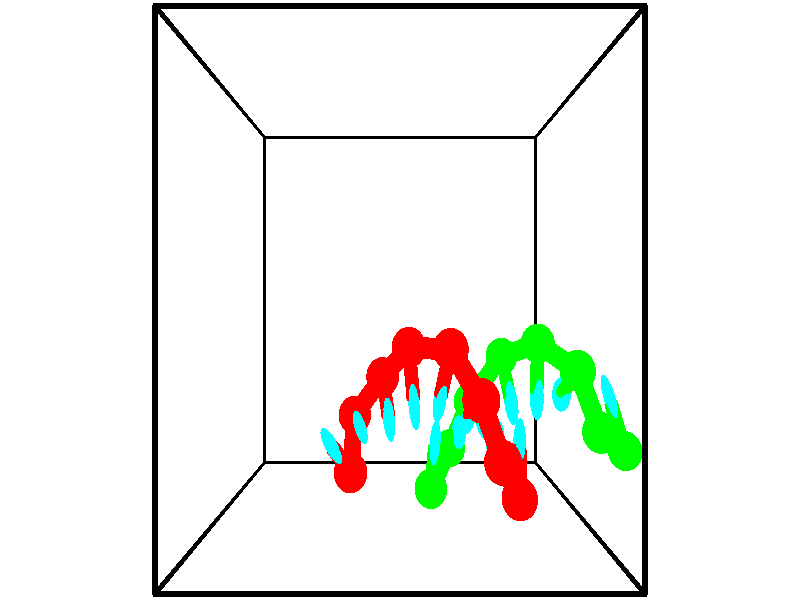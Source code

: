 // switches for output
#declare DRAW_BASES = 1; // possible values are 0, 1; only relevant for DNA ribbons
#declare DRAW_BASES_TYPE = 3; // possible values are 1, 2, 3; only relevant for DNA ribbons
#declare DRAW_FOG = 0; // set to 1 to enable fog

#include "colors.inc"

#include "transforms.inc"
background { rgb <1, 1, 1>}

#default {
   normal{
       ripples 0.25
       frequency 0.20
       turbulence 0.2
       lambda 5
   }
	finish {
		phong 0.1
		phong_size 40.
	}
}

// original window dimensions: 1024x640


// camera settings

camera {
	sky <-0, 1, 0>
	up <-0, 1, 0>
	right 1.6 * <1, 0, 0>
	location <2.5, 2.5, 11.1562>
	look_at <2.5, 2.5, 2.5>
	direction <0, 0, -8.6562>
	angle 67.0682
}


# declare cpy_camera_pos = <2.5, 2.5, 11.1562>;
# if (DRAW_FOG = 1)
fog {
	fog_type 2
	up vnormalize(cpy_camera_pos)
	color rgbt<1,1,1,0.3>
	distance 1e-5
	fog_alt 3e-3
	fog_offset 4
}
# end


// LIGHTS

# declare lum = 6;
global_settings {
	ambient_light rgb lum * <0.05, 0.05, 0.05>
	max_trace_level 15
}# declare cpy_direct_light_amount = 0.25;
light_source
{	1000 * <-1, -1, 1>,
	rgb lum * cpy_direct_light_amount
	parallel
}

light_source
{	1000 * <1, 1, -1>,
	rgb lum * cpy_direct_light_amount
	parallel
}

// strand 0

// nucleotide -1

// particle -1
sphere {
	<1.762730, 0.349570, 2.135618> 0.250000
	pigment { color rgbt <1,0,0,0> }
	no_shadow
}
cylinder {
	<1.631615, 0.596695, 2.421516>,  <1.552945, 0.744970, 2.593055>, 0.100000
	pigment { color rgbt <1,0,0,0> }
	no_shadow
}
cylinder {
	<1.631615, 0.596695, 2.421516>,  <1.762730, 0.349570, 2.135618>, 0.100000
	pigment { color rgbt <1,0,0,0> }
	no_shadow
}

// particle -1
sphere {
	<1.631615, 0.596695, 2.421516> 0.100000
	pigment { color rgbt <1,0,0,0> }
	no_shadow
}
sphere {
	0, 1
	scale<0.080000,0.200000,0.300000>
	matrix <0.858209, 0.511038, -0.048149,
		-0.395009, 0.597618, -0.697725,
		-0.327789, 0.617813, 0.714745,
		1.533278, 0.782039, 2.635940>
	pigment { color rgbt <0,1,1,0> }
	no_shadow
}
cylinder {
	<1.799317, 1.011860, 1.791091>,  <1.762730, 0.349570, 2.135618>, 0.130000
	pigment { color rgbt <1,0,0,0> }
	no_shadow
}

// nucleotide -1

// particle -1
sphere {
	<1.799317, 1.011860, 1.791091> 0.250000
	pigment { color rgbt <1,0,0,0> }
	no_shadow
}
cylinder {
	<1.872601, 0.991196, 2.183777>,  <1.916571, 0.978797, 2.419389>, 0.100000
	pigment { color rgbt <1,0,0,0> }
	no_shadow
}
cylinder {
	<1.872601, 0.991196, 2.183777>,  <1.799317, 1.011860, 1.791091>, 0.100000
	pigment { color rgbt <1,0,0,0> }
	no_shadow
}

// particle -1
sphere {
	<1.872601, 0.991196, 2.183777> 0.100000
	pigment { color rgbt <1,0,0,0> }
	no_shadow
}
sphere {
	0, 1
	scale<0.080000,0.200000,0.300000>
	matrix <0.926703, 0.342374, -0.154926,
		-0.328111, 0.938142, 0.110600,
		0.183209, -0.051661, 0.981716,
		1.927563, 0.975697, 2.478292>
	pigment { color rgbt <0,1,1,0> }
	no_shadow
}
cylinder {
	<2.235697, 1.522874, 1.929504>,  <1.799317, 1.011860, 1.791091>, 0.130000
	pigment { color rgbt <1,0,0,0> }
	no_shadow
}

// nucleotide -1

// particle -1
sphere {
	<2.235697, 1.522874, 1.929504> 0.250000
	pigment { color rgbt <1,0,0,0> }
	no_shadow
}
cylinder {
	<2.295155, 1.261734, 2.226608>,  <2.330829, 1.105050, 2.404871>, 0.100000
	pigment { color rgbt <1,0,0,0> }
	no_shadow
}
cylinder {
	<2.295155, 1.261734, 2.226608>,  <2.235697, 1.522874, 1.929504>, 0.100000
	pigment { color rgbt <1,0,0,0> }
	no_shadow
}

// particle -1
sphere {
	<2.295155, 1.261734, 2.226608> 0.100000
	pigment { color rgbt <1,0,0,0> }
	no_shadow
}
sphere {
	0, 1
	scale<0.080000,0.200000,0.300000>
	matrix <0.986421, 0.044838, -0.157995,
		0.069843, 0.756160, 0.650649,
		0.148643, -0.652849, 0.742761,
		2.339747, 1.065879, 2.449436>
	pigment { color rgbt <0,1,1,0> }
	no_shadow
}
cylinder {
	<2.629158, 1.922896, 2.343887>,  <2.235697, 1.522874, 1.929504>, 0.130000
	pigment { color rgbt <1,0,0,0> }
	no_shadow
}

// nucleotide -1

// particle -1
sphere {
	<2.629158, 1.922896, 2.343887> 0.250000
	pigment { color rgbt <1,0,0,0> }
	no_shadow
}
cylinder {
	<2.671337, 1.528137, 2.392738>,  <2.696645, 1.291282, 2.422049>, 0.100000
	pigment { color rgbt <1,0,0,0> }
	no_shadow
}
cylinder {
	<2.671337, 1.528137, 2.392738>,  <2.629158, 1.922896, 2.343887>, 0.100000
	pigment { color rgbt <1,0,0,0> }
	no_shadow
}

// particle -1
sphere {
	<2.671337, 1.528137, 2.392738> 0.100000
	pigment { color rgbt <1,0,0,0> }
	no_shadow
}
sphere {
	0, 1
	scale<0.080000,0.200000,0.300000>
	matrix <0.994182, 0.101910, -0.034886,
		0.021983, 0.125097, 0.991901,
		0.105448, -0.986897, 0.122129,
		2.702972, 1.232068, 2.429377>
	pigment { color rgbt <0,1,1,0> }
	no_shadow
}
cylinder {
	<3.209007, 1.923972, 2.727364>,  <2.629158, 1.922896, 2.343887>, 0.130000
	pigment { color rgbt <1,0,0,0> }
	no_shadow
}

// nucleotide -1

// particle -1
sphere {
	<3.209007, 1.923972, 2.727364> 0.250000
	pigment { color rgbt <1,0,0,0> }
	no_shadow
}
cylinder {
	<3.133598, 1.568420, 2.560341>,  <3.088353, 1.355090, 2.460127>, 0.100000
	pigment { color rgbt <1,0,0,0> }
	no_shadow
}
cylinder {
	<3.133598, 1.568420, 2.560341>,  <3.209007, 1.923972, 2.727364>, 0.100000
	pigment { color rgbt <1,0,0,0> }
	no_shadow
}

// particle -1
sphere {
	<3.133598, 1.568420, 2.560341> 0.100000
	pigment { color rgbt <1,0,0,0> }
	no_shadow
}
sphere {
	0, 1
	scale<0.080000,0.200000,0.300000>
	matrix <0.978137, -0.131939, -0.160749,
		0.087794, -0.438733, 0.894319,
		-0.188522, -0.888879, -0.417557,
		3.077042, 1.301757, 2.435074>
	pigment { color rgbt <0,1,1,0> }
	no_shadow
}
cylinder {
	<3.576802, 1.389462, 3.162597>,  <3.209007, 1.923972, 2.727364>, 0.130000
	pigment { color rgbt <1,0,0,0> }
	no_shadow
}

// nucleotide -1

// particle -1
sphere {
	<3.576802, 1.389462, 3.162597> 0.250000
	pigment { color rgbt <1,0,0,0> }
	no_shadow
}
cylinder {
	<3.523571, 1.231033, 2.799187>,  <3.491633, 1.135976, 2.581141>, 0.100000
	pigment { color rgbt <1,0,0,0> }
	no_shadow
}
cylinder {
	<3.523571, 1.231033, 2.799187>,  <3.576802, 1.389462, 3.162597>, 0.100000
	pigment { color rgbt <1,0,0,0> }
	no_shadow
}

// particle -1
sphere {
	<3.523571, 1.231033, 2.799187> 0.100000
	pigment { color rgbt <1,0,0,0> }
	no_shadow
}
sphere {
	0, 1
	scale<0.080000,0.200000,0.300000>
	matrix <0.979389, -0.193091, -0.059278,
		-0.151950, -0.897687, 0.413605,
		-0.133076, -0.396072, -0.908525,
		3.483648, 1.112212, 2.526629>
	pigment { color rgbt <0,1,1,0> }
	no_shadow
}
cylinder {
	<3.868498, 0.697950, 3.144673>,  <3.576802, 1.389462, 3.162597>, 0.130000
	pigment { color rgbt <1,0,0,0> }
	no_shadow
}

// nucleotide -1

// particle -1
sphere {
	<3.868498, 0.697950, 3.144673> 0.250000
	pigment { color rgbt <1,0,0,0> }
	no_shadow
}
cylinder {
	<3.866184, 0.782349, 2.753685>,  <3.864796, 0.832988, 2.519092>, 0.100000
	pigment { color rgbt <1,0,0,0> }
	no_shadow
}
cylinder {
	<3.866184, 0.782349, 2.753685>,  <3.868498, 0.697950, 3.144673>, 0.100000
	pigment { color rgbt <1,0,0,0> }
	no_shadow
}

// particle -1
sphere {
	<3.866184, 0.782349, 2.753685> 0.100000
	pigment { color rgbt <1,0,0,0> }
	no_shadow
}
sphere {
	0, 1
	scale<0.080000,0.200000,0.300000>
	matrix <0.882725, -0.458207, -0.104131,
		-0.469855, -0.863439, -0.183602,
		-0.005783, 0.210997, -0.977470,
		3.864449, 0.845648, 2.460444>
	pigment { color rgbt <0,1,1,0> }
	no_shadow
}
cylinder {
	<4.172256, 0.184200, 2.721253>,  <3.868498, 0.697950, 3.144673>, 0.130000
	pigment { color rgbt <1,0,0,0> }
	no_shadow
}

// nucleotide -1

// particle -1
sphere {
	<4.172256, 0.184200, 2.721253> 0.250000
	pigment { color rgbt <1,0,0,0> }
	no_shadow
}
cylinder {
	<4.212742, 0.519897, 2.507553>,  <4.237033, 0.721316, 2.379333>, 0.100000
	pigment { color rgbt <1,0,0,0> }
	no_shadow
}
cylinder {
	<4.212742, 0.519897, 2.507553>,  <4.172256, 0.184200, 2.721253>, 0.100000
	pigment { color rgbt <1,0,0,0> }
	no_shadow
}

// particle -1
sphere {
	<4.212742, 0.519897, 2.507553> 0.100000
	pigment { color rgbt <1,0,0,0> }
	no_shadow
}
sphere {
	0, 1
	scale<0.080000,0.200000,0.300000>
	matrix <0.992788, -0.119886, -0.000243,
		-0.064253, -0.530373, -0.845326,
		0.101214, 0.839245, -0.534251,
		4.243106, 0.771671, 2.347278>
	pigment { color rgbt <0,1,1,0> }
	no_shadow
}
// strand 1

// nucleotide -1

// particle -1
sphere {
	<5.923859, 0.586528, 1.965966> 0.250000
	pigment { color rgbt <0,1,0,0> }
	no_shadow
}
cylinder {
	<5.808335, 0.965530, 1.911087>,  <5.739021, 1.192932, 1.878160>, 0.100000
	pigment { color rgbt <0,1,0,0> }
	no_shadow
}
cylinder {
	<5.808335, 0.965530, 1.911087>,  <5.923859, 0.586528, 1.965966>, 0.100000
	pigment { color rgbt <0,1,0,0> }
	no_shadow
}

// particle -1
sphere {
	<5.808335, 0.965530, 1.911087> 0.100000
	pigment { color rgbt <0,1,0,0> }
	no_shadow
}
sphere {
	0, 1
	scale<0.080000,0.200000,0.300000>
	matrix <-0.948331, -0.302788, -0.094800,
		-0.131366, 0.102730, 0.985997,
		-0.288809, 0.947506, -0.137198,
		5.721693, 1.249782, 1.869928>
	pigment { color rgbt <0,1,1,0> }
	no_shadow
}
cylinder {
	<5.386370, 0.907950, 2.457251>,  <5.923859, 0.586528, 1.965966>, 0.130000
	pigment { color rgbt <0,1,0,0> }
	no_shadow
}

// nucleotide -1

// particle -1
sphere {
	<5.386370, 0.907950, 2.457251> 0.250000
	pigment { color rgbt <0,1,0,0> }
	no_shadow
}
cylinder {
	<5.362556, 1.109543, 2.112587>,  <5.348267, 1.230499, 1.905789>, 0.100000
	pigment { color rgbt <0,1,0,0> }
	no_shadow
}
cylinder {
	<5.362556, 1.109543, 2.112587>,  <5.386370, 0.907950, 2.457251>, 0.100000
	pigment { color rgbt <0,1,0,0> }
	no_shadow
}

// particle -1
sphere {
	<5.362556, 1.109543, 2.112587> 0.100000
	pigment { color rgbt <0,1,0,0> }
	no_shadow
}
sphere {
	0, 1
	scale<0.080000,0.200000,0.300000>
	matrix <-0.991186, -0.132182, -0.008827,
		-0.118345, 0.853539, 0.507410,
		-0.059536, 0.503983, -0.861659,
		5.344695, 1.260738, 1.854089>
	pigment { color rgbt <0,1,1,0> }
	no_shadow
}
cylinder {
	<5.045254, 1.655038, 2.508813>,  <5.386370, 0.907950, 2.457251>, 0.130000
	pigment { color rgbt <0,1,0,0> }
	no_shadow
}

// nucleotide -1

// particle -1
sphere {
	<5.045254, 1.655038, 2.508813> 0.250000
	pigment { color rgbt <0,1,0,0> }
	no_shadow
}
cylinder {
	<5.002282, 1.448547, 2.168938>,  <4.976499, 1.324653, 1.965013>, 0.100000
	pigment { color rgbt <0,1,0,0> }
	no_shadow
}
cylinder {
	<5.002282, 1.448547, 2.168938>,  <5.045254, 1.655038, 2.508813>, 0.100000
	pigment { color rgbt <0,1,0,0> }
	no_shadow
}

// particle -1
sphere {
	<5.002282, 1.448547, 2.168938> 0.100000
	pigment { color rgbt <0,1,0,0> }
	no_shadow
}
sphere {
	0, 1
	scale<0.080000,0.200000,0.300000>
	matrix <-0.968327, -0.139420, 0.207136,
		-0.225392, 0.845028, -0.484897,
		-0.107431, -0.516226, -0.849688,
		4.970053, 1.293679, 1.914031>
	pigment { color rgbt <0,1,1,0> }
	no_shadow
}
cylinder {
	<4.575139, 1.953154, 2.058462>,  <5.045254, 1.655038, 2.508813>, 0.130000
	pigment { color rgbt <0,1,0,0> }
	no_shadow
}

// nucleotide -1

// particle -1
sphere {
	<4.575139, 1.953154, 2.058462> 0.250000
	pigment { color rgbt <0,1,0,0> }
	no_shadow
}
cylinder {
	<4.581790, 1.559433, 1.988182>,  <4.585781, 1.323200, 1.946014>, 0.100000
	pigment { color rgbt <0,1,0,0> }
	no_shadow
}
cylinder {
	<4.581790, 1.559433, 1.988182>,  <4.575139, 1.953154, 2.058462>, 0.100000
	pigment { color rgbt <0,1,0,0> }
	no_shadow
}

// particle -1
sphere {
	<4.581790, 1.559433, 1.988182> 0.100000
	pigment { color rgbt <0,1,0,0> }
	no_shadow
}
sphere {
	0, 1
	scale<0.080000,0.200000,0.300000>
	matrix <-0.987505, -0.043709, 0.151405,
		-0.156708, 0.170988, -0.972731,
		0.016628, -0.984303, -0.175701,
		4.586779, 1.264142, 1.935472>
	pigment { color rgbt <0,1,1,0> }
	no_shadow
}
cylinder {
	<4.123520, 1.745194, 1.483148>,  <4.575139, 1.953154, 2.058462>, 0.130000
	pigment { color rgbt <0,1,0,0> }
	no_shadow
}

// nucleotide -1

// particle -1
sphere {
	<4.123520, 1.745194, 1.483148> 0.250000
	pigment { color rgbt <0,1,0,0> }
	no_shadow
}
cylinder {
	<4.168624, 1.426437, 1.720551>,  <4.195686, 1.235183, 1.862992>, 0.100000
	pigment { color rgbt <0,1,0,0> }
	no_shadow
}
cylinder {
	<4.168624, 1.426437, 1.720551>,  <4.123520, 1.745194, 1.483148>, 0.100000
	pigment { color rgbt <0,1,0,0> }
	no_shadow
}

// particle -1
sphere {
	<4.168624, 1.426437, 1.720551> 0.100000
	pigment { color rgbt <0,1,0,0> }
	no_shadow
}
sphere {
	0, 1
	scale<0.080000,0.200000,0.300000>
	matrix <-0.988000, -0.026471, 0.152168,
		-0.105551, -0.603541, -0.790314,
		0.112760, -0.796892, 0.593505,
		4.202452, 1.187370, 1.898602>
	pigment { color rgbt <0,1,1,0> }
	no_shadow
}
cylinder {
	<3.632276, 1.107305, 1.230635>,  <4.123520, 1.745194, 1.483148>, 0.130000
	pigment { color rgbt <0,1,0,0> }
	no_shadow
}

// nucleotide -1

// particle -1
sphere {
	<3.632276, 1.107305, 1.230635> 0.250000
	pigment { color rgbt <0,1,0,0> }
	no_shadow
}
cylinder {
	<3.719451, 1.008957, 1.608429>,  <3.771756, 0.949948, 1.835105>, 0.100000
	pigment { color rgbt <0,1,0,0> }
	no_shadow
}
cylinder {
	<3.719451, 1.008957, 1.608429>,  <3.632276, 1.107305, 1.230635>, 0.100000
	pigment { color rgbt <0,1,0,0> }
	no_shadow
}

// particle -1
sphere {
	<3.719451, 1.008957, 1.608429> 0.100000
	pigment { color rgbt <0,1,0,0> }
	no_shadow
}
sphere {
	0, 1
	scale<0.080000,0.200000,0.300000>
	matrix <-0.974345, 0.000883, 0.225057,
		-0.056169, -0.969302, -0.239369,
		0.217937, -0.245870, 0.944485,
		3.784832, 0.935196, 1.891774>
	pigment { color rgbt <0,1,1,0> }
	no_shadow
}
cylinder {
	<3.301852, 0.500468, 1.376704>,  <3.632276, 1.107305, 1.230635>, 0.130000
	pigment { color rgbt <0,1,0,0> }
	no_shadow
}

// nucleotide -1

// particle -1
sphere {
	<3.301852, 0.500468, 1.376704> 0.250000
	pigment { color rgbt <0,1,0,0> }
	no_shadow
}
cylinder {
	<3.354056, 0.687042, 1.726654>,  <3.385379, 0.798987, 1.936624>, 0.100000
	pigment { color rgbt <0,1,0,0> }
	no_shadow
}
cylinder {
	<3.354056, 0.687042, 1.726654>,  <3.301852, 0.500468, 1.376704>, 0.100000
	pigment { color rgbt <0,1,0,0> }
	no_shadow
}

// particle -1
sphere {
	<3.354056, 0.687042, 1.726654> 0.100000
	pigment { color rgbt <0,1,0,0> }
	no_shadow
}
sphere {
	0, 1
	scale<0.080000,0.200000,0.300000>
	matrix <-0.981621, -0.063137, 0.180095,
		0.139239, -0.882300, 0.449622,
		0.130510, 0.466434, 0.874875,
		3.393209, 0.826973, 1.989116>
	pigment { color rgbt <0,1,1,0> }
	no_shadow
}
cylinder {
	<2.973662, 0.082654, 1.881899>,  <3.301852, 0.500468, 1.376704>, 0.130000
	pigment { color rgbt <0,1,0,0> }
	no_shadow
}

// nucleotide -1

// particle -1
sphere {
	<2.973662, 0.082654, 1.881899> 0.250000
	pigment { color rgbt <0,1,0,0> }
	no_shadow
}
cylinder {
	<3.001323, 0.449280, 2.039444>,  <3.017919, 0.669255, 2.133971>, 0.100000
	pigment { color rgbt <0,1,0,0> }
	no_shadow
}
cylinder {
	<3.001323, 0.449280, 2.039444>,  <2.973662, 0.082654, 1.881899>, 0.100000
	pigment { color rgbt <0,1,0,0> }
	no_shadow
}

// particle -1
sphere {
	<3.001323, 0.449280, 2.039444> 0.100000
	pigment { color rgbt <0,1,0,0> }
	no_shadow
}
sphere {
	0, 1
	scale<0.080000,0.200000,0.300000>
	matrix <-0.996175, 0.084582, -0.021930,
		-0.053414, -0.390839, 0.918908,
		0.069152, 0.916565, 0.393862,
		3.022069, 0.724249, 2.157603>
	pigment { color rgbt <0,1,1,0> }
	no_shadow
}
// box output
cylinder {
	<0.000000, 0.000000, 0.000000>,  <5.000000, 0.000000, 0.000000>, 0.025000
	pigment { color rgbt <0,0,0,0> }
	no_shadow
}
cylinder {
	<0.000000, 0.000000, 0.000000>,  <0.000000, 5.000000, 0.000000>, 0.025000
	pigment { color rgbt <0,0,0,0> }
	no_shadow
}
cylinder {
	<0.000000, 0.000000, 0.000000>,  <0.000000, 0.000000, 5.000000>, 0.025000
	pigment { color rgbt <0,0,0,0> }
	no_shadow
}
cylinder {
	<5.000000, 5.000000, 5.000000>,  <0.000000, 5.000000, 5.000000>, 0.025000
	pigment { color rgbt <0,0,0,0> }
	no_shadow
}
cylinder {
	<5.000000, 5.000000, 5.000000>,  <5.000000, 0.000000, 5.000000>, 0.025000
	pigment { color rgbt <0,0,0,0> }
	no_shadow
}
cylinder {
	<5.000000, 5.000000, 5.000000>,  <5.000000, 5.000000, 0.000000>, 0.025000
	pigment { color rgbt <0,0,0,0> }
	no_shadow
}
cylinder {
	<0.000000, 0.000000, 5.000000>,  <0.000000, 5.000000, 5.000000>, 0.025000
	pigment { color rgbt <0,0,0,0> }
	no_shadow
}
cylinder {
	<0.000000, 0.000000, 5.000000>,  <5.000000, 0.000000, 5.000000>, 0.025000
	pigment { color rgbt <0,0,0,0> }
	no_shadow
}
cylinder {
	<5.000000, 5.000000, 0.000000>,  <0.000000, 5.000000, 0.000000>, 0.025000
	pigment { color rgbt <0,0,0,0> }
	no_shadow
}
cylinder {
	<5.000000, 5.000000, 0.000000>,  <5.000000, 0.000000, 0.000000>, 0.025000
	pigment { color rgbt <0,0,0,0> }
	no_shadow
}
cylinder {
	<5.000000, 0.000000, 5.000000>,  <5.000000, 0.000000, 0.000000>, 0.025000
	pigment { color rgbt <0,0,0,0> }
	no_shadow
}
cylinder {
	<0.000000, 5.000000, 0.000000>,  <0.000000, 5.000000, 5.000000>, 0.025000
	pigment { color rgbt <0,0,0,0> }
	no_shadow
}
// end of box output
